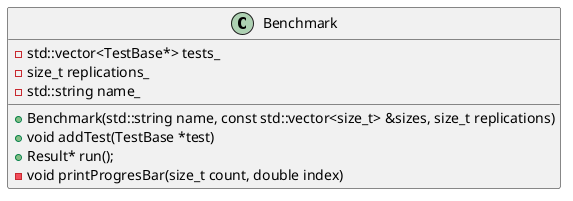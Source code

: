 @startuml
class Benchmark {
    -std::vector<TestBase*> tests_
    -size_t replications_
    -std::string name_

    +Benchmark(std::string name, const std::vector<size_t> &sizes, size_t replications)
    +void addTest(TestBase *test)
    +Result* run();
    -void printProgresBar(size_t count, double index)
    }
@enduml